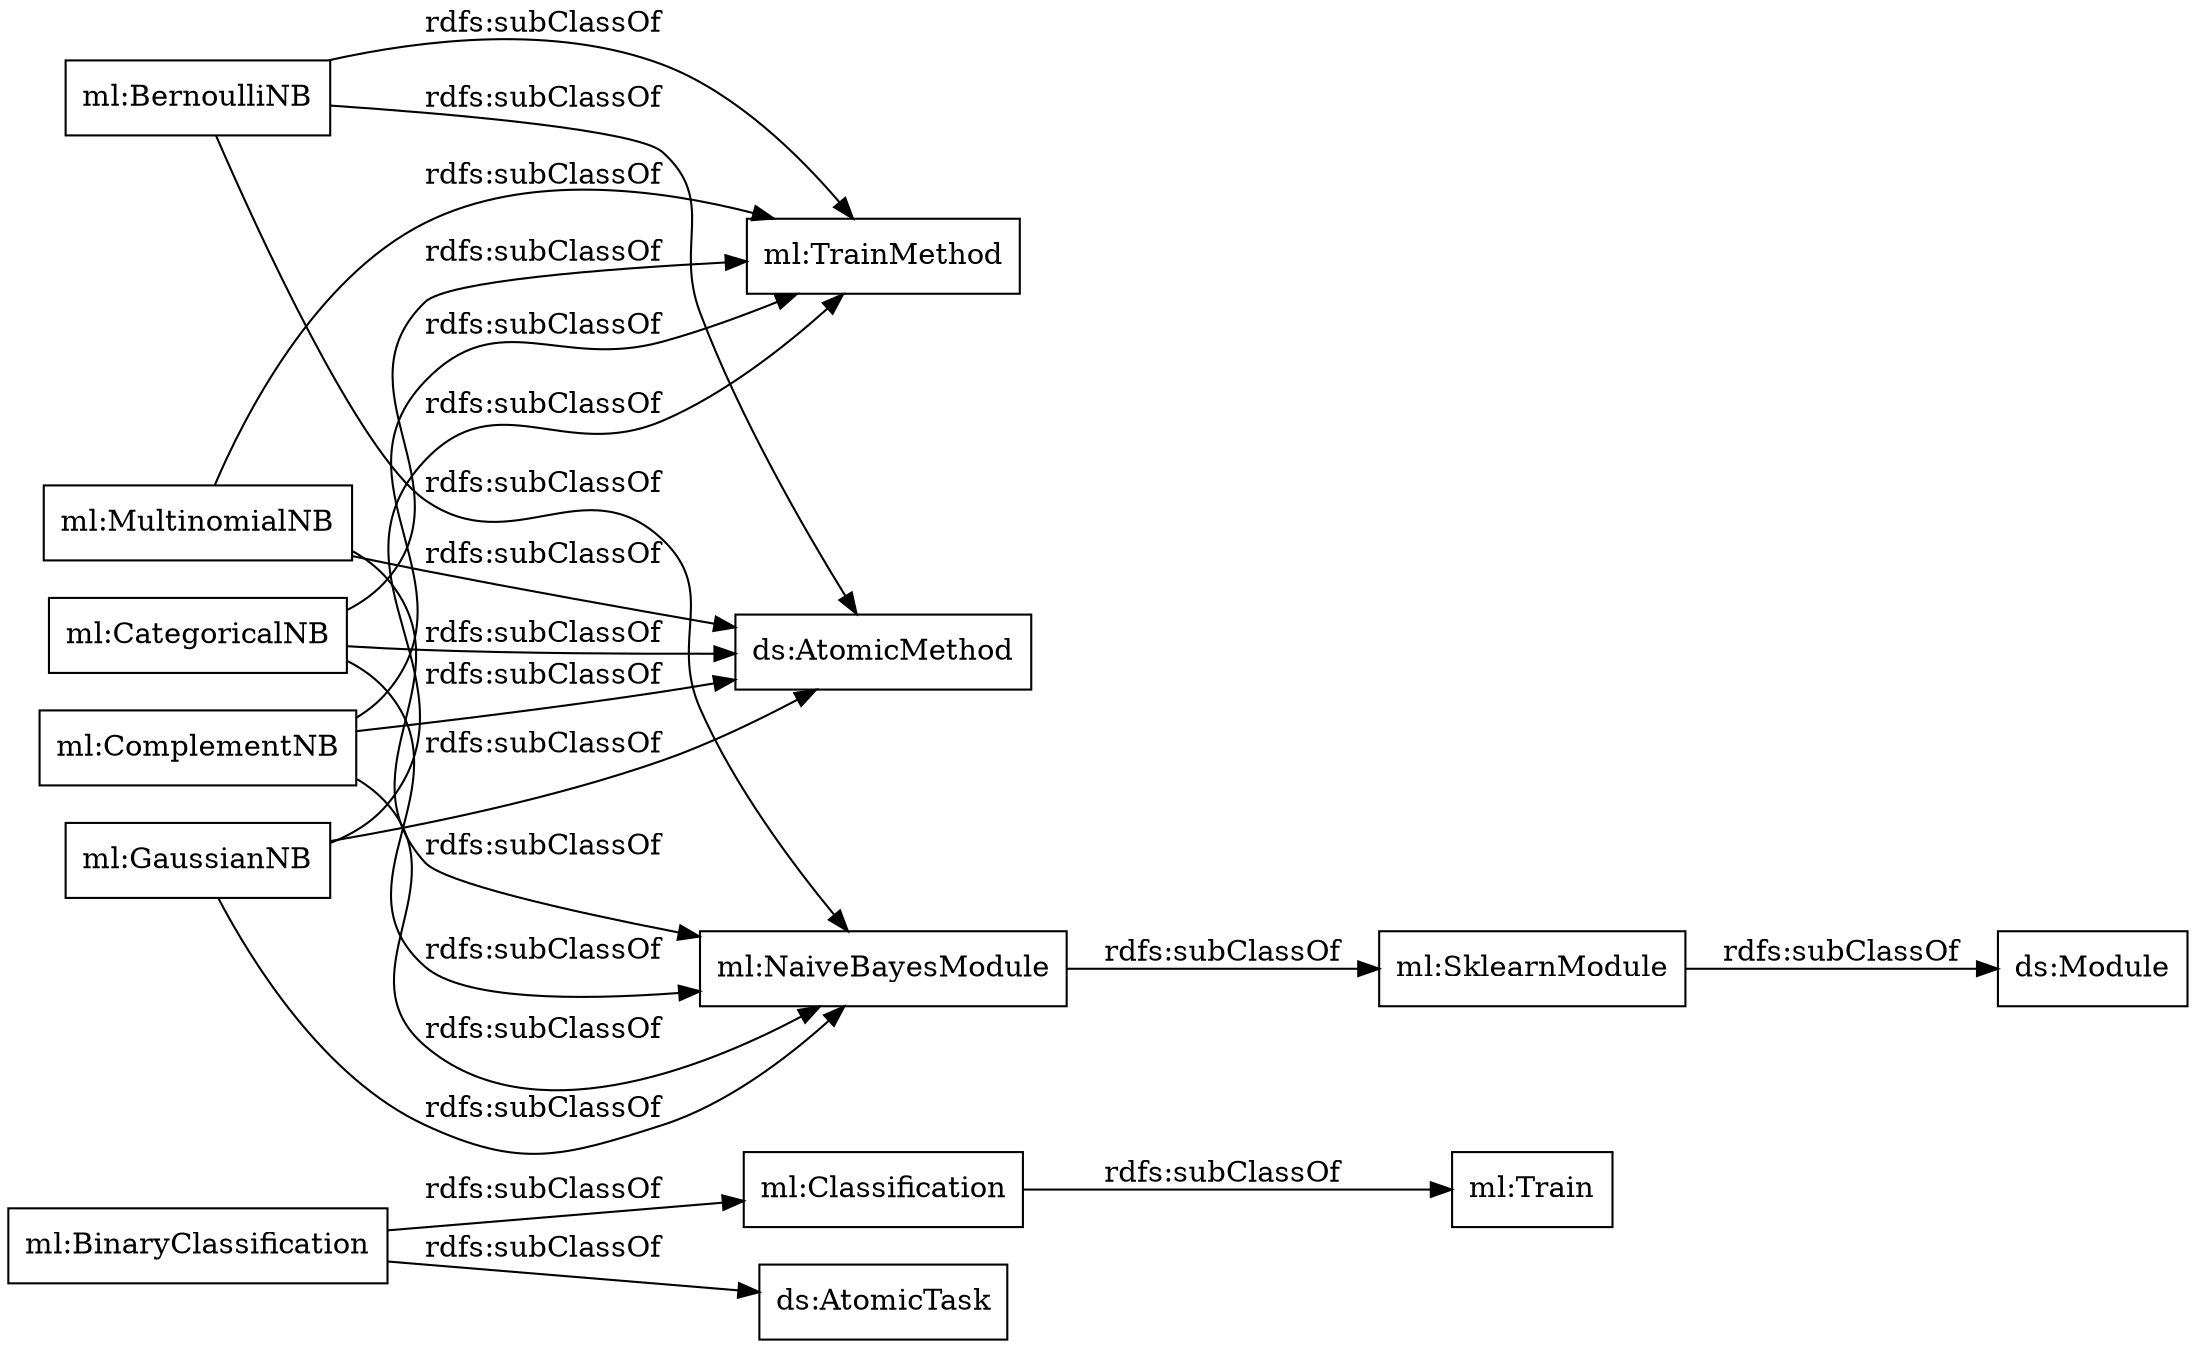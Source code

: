 digraph ar2dtool_diagram { 
rankdir=LR;
size="1000"
node [shape = rectangle, color="black"]; "ml:BinaryClassification" "ml:Classification" "ml:NaiveBayesModule" "ml:BernoulliNB" "ml:CategoricalNB" "ml:Train" "ml:MultinomialNB" "ml:SklearnModule" "ml:GaussianNB" "ml:ComplementNB" ; /*classes style*/
	"ml:MultinomialNB" -> "ml:TrainMethod" [ label = "rdfs:subClassOf" ];
	"ml:MultinomialNB" -> "ml:NaiveBayesModule" [ label = "rdfs:subClassOf" ];
	"ml:MultinomialNB" -> "ds:AtomicMethod" [ label = "rdfs:subClassOf" ];
	"ml:SklearnModule" -> "ds:Module" [ label = "rdfs:subClassOf" ];
	"ml:Classification" -> "ml:Train" [ label = "rdfs:subClassOf" ];
	"ml:NaiveBayesModule" -> "ml:SklearnModule" [ label = "rdfs:subClassOf" ];
	"ml:BinaryClassification" -> "ml:Classification" [ label = "rdfs:subClassOf" ];
	"ml:BinaryClassification" -> "ds:AtomicTask" [ label = "rdfs:subClassOf" ];
	"ml:GaussianNB" -> "ml:TrainMethod" [ label = "rdfs:subClassOf" ];
	"ml:GaussianNB" -> "ml:NaiveBayesModule" [ label = "rdfs:subClassOf" ];
	"ml:GaussianNB" -> "ds:AtomicMethod" [ label = "rdfs:subClassOf" ];
	"ml:CategoricalNB" -> "ml:TrainMethod" [ label = "rdfs:subClassOf" ];
	"ml:CategoricalNB" -> "ml:NaiveBayesModule" [ label = "rdfs:subClassOf" ];
	"ml:CategoricalNB" -> "ds:AtomicMethod" [ label = "rdfs:subClassOf" ];
	"ml:ComplementNB" -> "ml:TrainMethod" [ label = "rdfs:subClassOf" ];
	"ml:ComplementNB" -> "ml:NaiveBayesModule" [ label = "rdfs:subClassOf" ];
	"ml:ComplementNB" -> "ds:AtomicMethod" [ label = "rdfs:subClassOf" ];
	"ml:BernoulliNB" -> "ml:TrainMethod" [ label = "rdfs:subClassOf" ];
	"ml:BernoulliNB" -> "ml:NaiveBayesModule" [ label = "rdfs:subClassOf" ];
	"ml:BernoulliNB" -> "ds:AtomicMethod" [ label = "rdfs:subClassOf" ];

}
